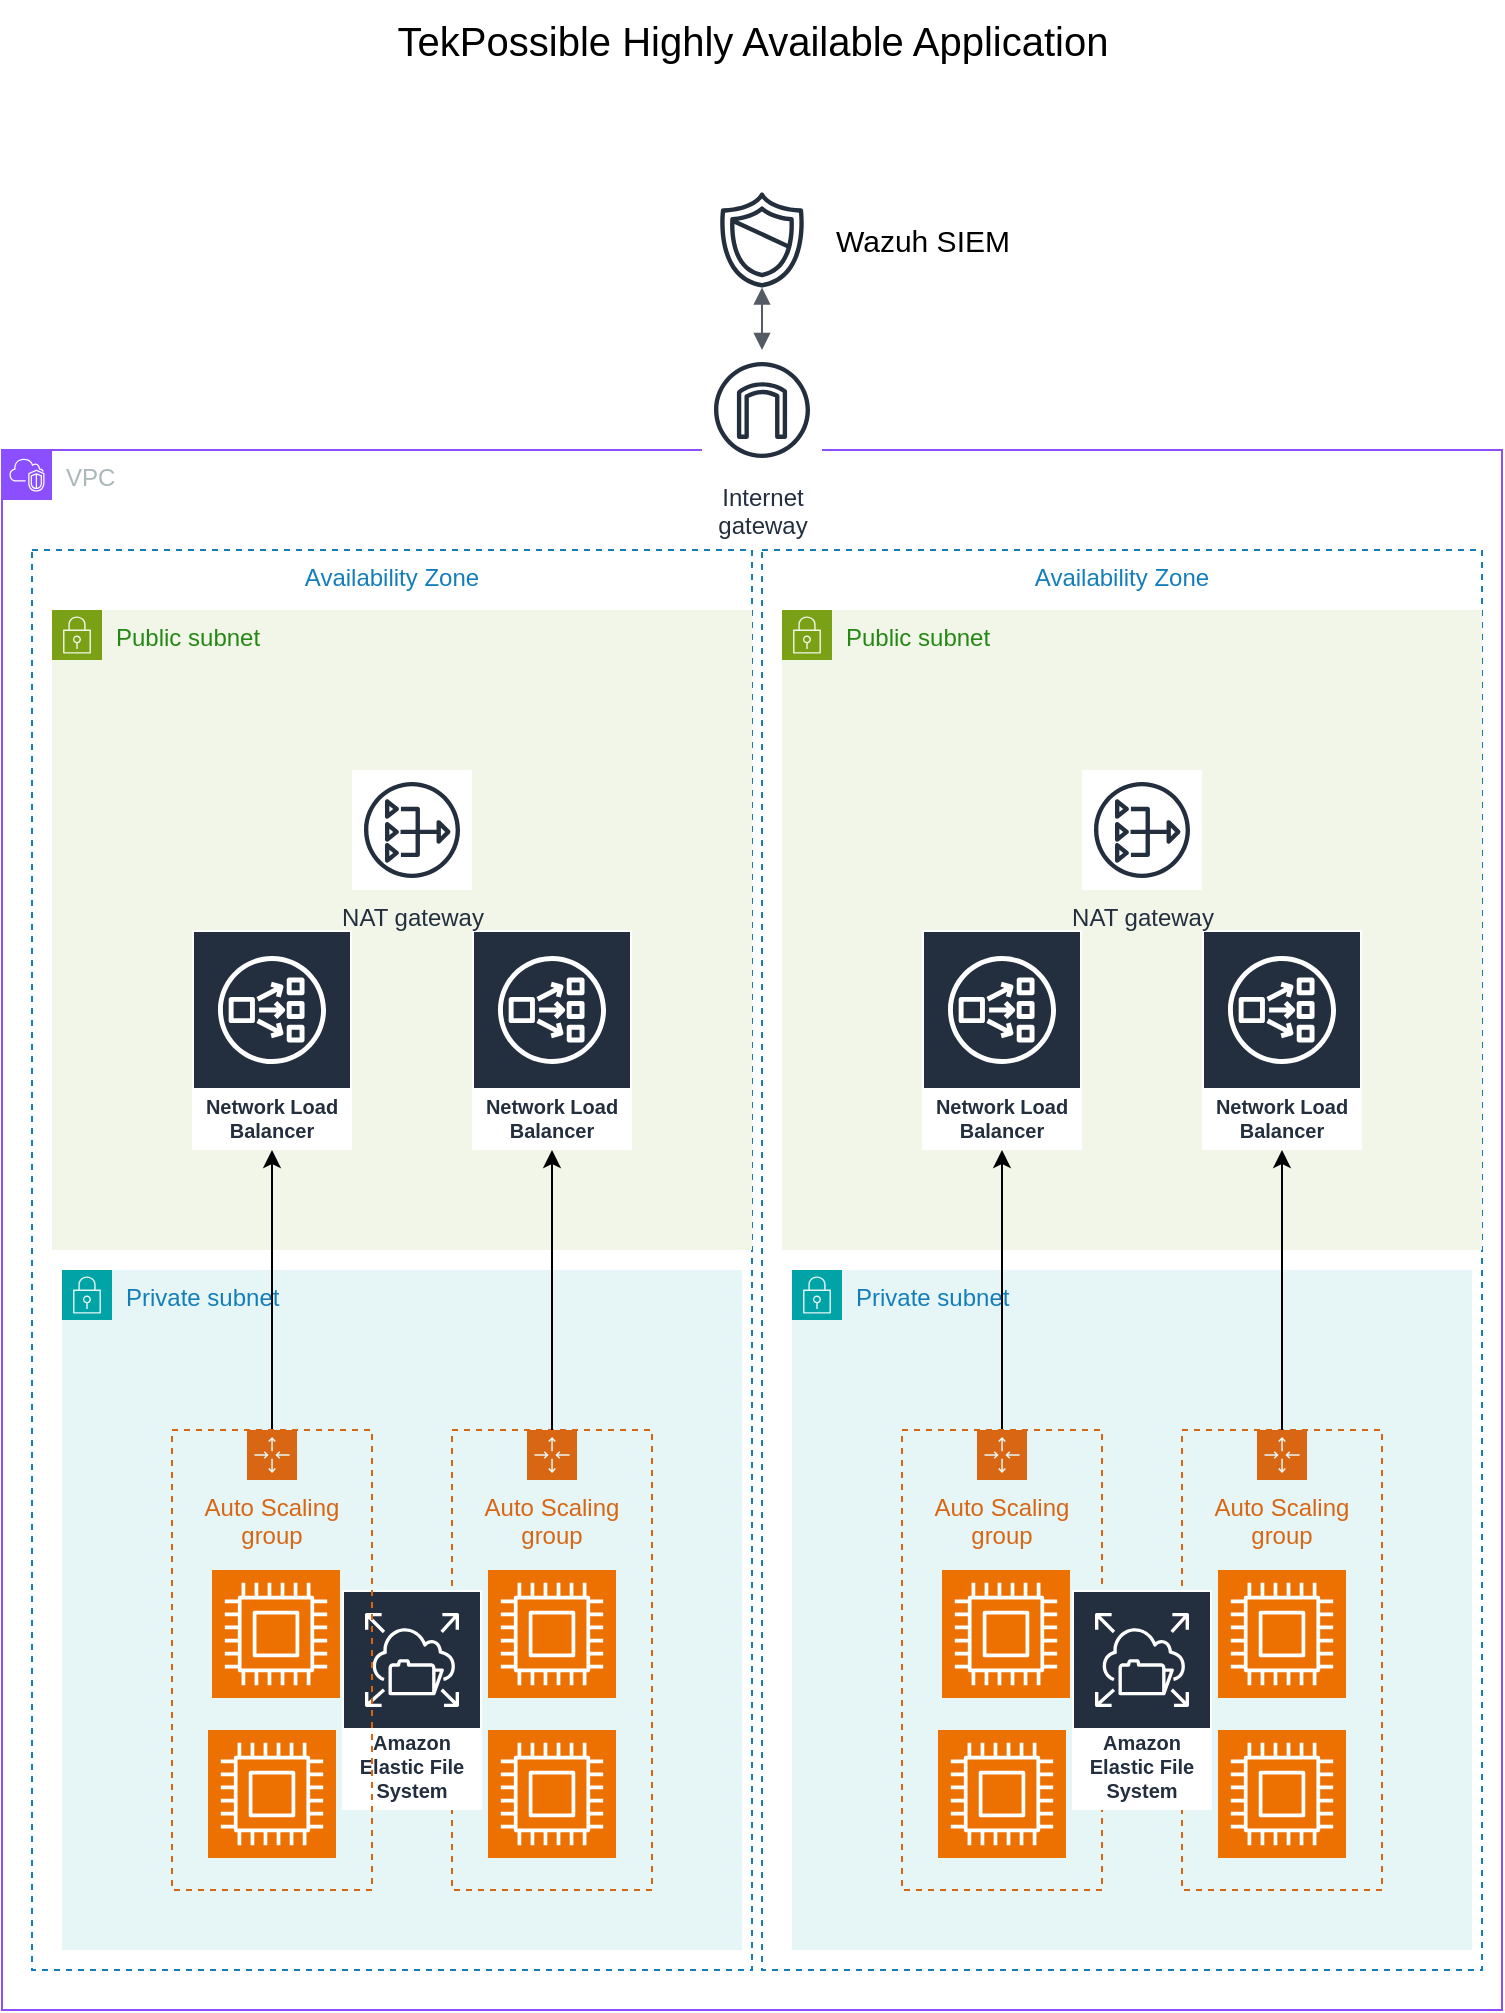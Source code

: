 <mxfile version="24.4.8" type="device">
  <diagram name="Page-1" id="oqBYtAuvIBq3ktMAz4ZT">
    <mxGraphModel dx="2049" dy="2343" grid="1" gridSize="10" guides="1" tooltips="1" connect="1" arrows="1" fold="1" page="1" pageScale="1" pageWidth="850" pageHeight="1100" math="0" shadow="0">
      <root>
        <mxCell id="0" />
        <mxCell id="1" parent="0" />
        <mxCell id="c7bV8VGsQU5B1r5c4YZn-3" value="VPC" style="points=[[0,0],[0.25,0],[0.5,0],[0.75,0],[1,0],[1,0.25],[1,0.5],[1,0.75],[1,1],[0.75,1],[0.5,1],[0.25,1],[0,1],[0,0.75],[0,0.5],[0,0.25]];outlineConnect=0;gradientColor=none;html=1;whiteSpace=wrap;fontSize=12;fontStyle=0;container=1;pointerEvents=0;collapsible=0;recursiveResize=0;shape=mxgraph.aws4.group;grIcon=mxgraph.aws4.group_vpc2;strokeColor=#8C4FFF;fillColor=none;verticalAlign=top;align=left;spacingLeft=30;fontColor=#AAB7B8;dashed=0;" vertex="1" parent="1">
          <mxGeometry x="50" y="90" width="750" height="780" as="geometry" />
        </mxCell>
        <mxCell id="c7bV8VGsQU5B1r5c4YZn-5" value="Availability Zone" style="fillColor=none;strokeColor=#147EBA;dashed=1;verticalAlign=top;fontStyle=0;fontColor=#147EBA;whiteSpace=wrap;html=1;" vertex="1" parent="c7bV8VGsQU5B1r5c4YZn-3">
          <mxGeometry x="380" y="50" width="360" height="710" as="geometry" />
        </mxCell>
        <mxCell id="c7bV8VGsQU5B1r5c4YZn-7" value="Public subnet" style="points=[[0,0],[0.25,0],[0.5,0],[0.75,0],[1,0],[1,0.25],[1,0.5],[1,0.75],[1,1],[0.75,1],[0.5,1],[0.25,1],[0,1],[0,0.75],[0,0.5],[0,0.25]];outlineConnect=0;gradientColor=none;html=1;whiteSpace=wrap;fontSize=12;fontStyle=0;container=1;pointerEvents=0;collapsible=0;recursiveResize=0;shape=mxgraph.aws4.group;grIcon=mxgraph.aws4.group_security_group;grStroke=0;strokeColor=#7AA116;fillColor=#F2F6E8;verticalAlign=top;align=left;spacingLeft=30;fontColor=#248814;dashed=0;" vertex="1" parent="c7bV8VGsQU5B1r5c4YZn-3">
          <mxGeometry x="390" y="80" width="350" height="320" as="geometry" />
        </mxCell>
        <mxCell id="c7bV8VGsQU5B1r5c4YZn-21" value="Network Load Balancer" style="sketch=0;outlineConnect=0;fontColor=#232F3E;gradientColor=none;strokeColor=#ffffff;fillColor=#232F3E;dashed=0;verticalLabelPosition=middle;verticalAlign=bottom;align=center;html=1;whiteSpace=wrap;fontSize=10;fontStyle=1;spacing=3;shape=mxgraph.aws4.productIcon;prIcon=mxgraph.aws4.network_load_balancer;" vertex="1" parent="c7bV8VGsQU5B1r5c4YZn-7">
          <mxGeometry x="70" y="160" width="80" height="110" as="geometry" />
        </mxCell>
        <mxCell id="c7bV8VGsQU5B1r5c4YZn-9" value="Private subnet" style="points=[[0,0],[0.25,0],[0.5,0],[0.75,0],[1,0],[1,0.25],[1,0.5],[1,0.75],[1,1],[0.75,1],[0.5,1],[0.25,1],[0,1],[0,0.75],[0,0.5],[0,0.25]];outlineConnect=0;gradientColor=none;html=1;whiteSpace=wrap;fontSize=12;fontStyle=0;container=1;pointerEvents=0;collapsible=0;recursiveResize=0;shape=mxgraph.aws4.group;grIcon=mxgraph.aws4.group_security_group;grStroke=0;strokeColor=#00A4A6;fillColor=#E6F6F7;verticalAlign=top;align=left;spacingLeft=30;fontColor=#147EBA;dashed=0;" vertex="1" parent="c7bV8VGsQU5B1r5c4YZn-3">
          <mxGeometry x="395" y="410" width="340" height="340" as="geometry" />
        </mxCell>
        <mxCell id="c7bV8VGsQU5B1r5c4YZn-17" value="Auto Scaling group" style="points=[[0,0],[0.25,0],[0.5,0],[0.75,0],[1,0],[1,0.25],[1,0.5],[1,0.75],[1,1],[0.75,1],[0.5,1],[0.25,1],[0,1],[0,0.75],[0,0.5],[0,0.25]];outlineConnect=0;gradientColor=none;html=1;whiteSpace=wrap;fontSize=12;fontStyle=0;container=1;pointerEvents=0;collapsible=0;recursiveResize=0;shape=mxgraph.aws4.groupCenter;grIcon=mxgraph.aws4.group_auto_scaling_group;grStroke=1;strokeColor=#D86613;fillColor=none;verticalAlign=top;align=center;fontColor=#D86613;dashed=1;spacingTop=25;" vertex="1" parent="c7bV8VGsQU5B1r5c4YZn-9">
          <mxGeometry x="195" y="80" width="100" height="230" as="geometry" />
        </mxCell>
        <mxCell id="c7bV8VGsQU5B1r5c4YZn-37" value="" style="sketch=0;points=[[0,0,0],[0.25,0,0],[0.5,0,0],[0.75,0,0],[1,0,0],[0,1,0],[0.25,1,0],[0.5,1,0],[0.75,1,0],[1,1,0],[0,0.25,0],[0,0.5,0],[0,0.75,0],[1,0.25,0],[1,0.5,0],[1,0.75,0]];outlineConnect=0;fontColor=#232F3E;fillColor=#ED7100;strokeColor=#ffffff;dashed=0;verticalLabelPosition=bottom;verticalAlign=top;align=center;html=1;fontSize=12;fontStyle=0;aspect=fixed;shape=mxgraph.aws4.resourceIcon;resIcon=mxgraph.aws4.compute;" vertex="1" parent="c7bV8VGsQU5B1r5c4YZn-17">
          <mxGeometry x="18" y="150" width="64" height="64" as="geometry" />
        </mxCell>
        <mxCell id="c7bV8VGsQU5B1r5c4YZn-11" value="Network Load Balancer" style="sketch=0;outlineConnect=0;fontColor=#232F3E;gradientColor=none;strokeColor=#ffffff;fillColor=#232F3E;dashed=0;verticalLabelPosition=middle;verticalAlign=bottom;align=center;html=1;whiteSpace=wrap;fontSize=10;fontStyle=1;spacing=3;shape=mxgraph.aws4.productIcon;prIcon=mxgraph.aws4.network_load_balancer;" vertex="1" parent="c7bV8VGsQU5B1r5c4YZn-3">
          <mxGeometry x="600" y="240" width="80" height="110" as="geometry" />
        </mxCell>
        <mxCell id="c7bV8VGsQU5B1r5c4YZn-23" style="edgeStyle=orthogonalEdgeStyle;rounded=0;orthogonalLoop=1;jettySize=auto;html=1;exitX=0.5;exitY=0;exitDx=0;exitDy=0;" edge="1" parent="c7bV8VGsQU5B1r5c4YZn-3" source="c7bV8VGsQU5B1r5c4YZn-17" target="c7bV8VGsQU5B1r5c4YZn-11">
          <mxGeometry relative="1" as="geometry" />
        </mxCell>
        <mxCell id="c7bV8VGsQU5B1r5c4YZn-14" value="NAT gateway" style="sketch=0;outlineConnect=0;fontColor=#232F3E;gradientColor=none;strokeColor=#232F3E;fillColor=#ffffff;dashed=0;verticalLabelPosition=bottom;verticalAlign=top;align=center;html=1;fontSize=12;fontStyle=0;aspect=fixed;shape=mxgraph.aws4.resourceIcon;resIcon=mxgraph.aws4.nat_gateway;" vertex="1" parent="c7bV8VGsQU5B1r5c4YZn-3">
          <mxGeometry x="540" y="160" width="60" height="60" as="geometry" />
        </mxCell>
        <mxCell id="c7bV8VGsQU5B1r5c4YZn-34" value="" style="sketch=0;points=[[0,0,0],[0.25,0,0],[0.5,0,0],[0.75,0,0],[1,0,0],[0,1,0],[0.25,1,0],[0.5,1,0],[0.75,1,0],[1,1,0],[0,0.25,0],[0,0.5,0],[0,0.75,0],[1,0.25,0],[1,0.5,0],[1,0.75,0]];outlineConnect=0;fontColor=#232F3E;fillColor=#ED7100;strokeColor=#ffffff;dashed=0;verticalLabelPosition=bottom;verticalAlign=top;align=center;html=1;fontSize=12;fontStyle=0;aspect=fixed;shape=mxgraph.aws4.resourceIcon;resIcon=mxgraph.aws4.compute;" vertex="1" parent="c7bV8VGsQU5B1r5c4YZn-3">
          <mxGeometry x="470" y="560" width="64" height="64" as="geometry" />
        </mxCell>
        <mxCell id="c7bV8VGsQU5B1r5c4YZn-36" value="" style="sketch=0;points=[[0,0,0],[0.25,0,0],[0.5,0,0],[0.75,0,0],[1,0,0],[0,1,0],[0.25,1,0],[0.5,1,0],[0.75,1,0],[1,1,0],[0,0.25,0],[0,0.5,0],[0,0.75,0],[1,0.25,0],[1,0.5,0],[1,0.75,0]];outlineConnect=0;fontColor=#232F3E;fillColor=#ED7100;strokeColor=#ffffff;dashed=0;verticalLabelPosition=bottom;verticalAlign=top;align=center;html=1;fontSize=12;fontStyle=0;aspect=fixed;shape=mxgraph.aws4.resourceIcon;resIcon=mxgraph.aws4.compute;" vertex="1" parent="c7bV8VGsQU5B1r5c4YZn-3">
          <mxGeometry x="608" y="560" width="64" height="64" as="geometry" />
        </mxCell>
        <mxCell id="c7bV8VGsQU5B1r5c4YZn-38" value="Availability Zone" style="fillColor=none;strokeColor=#147EBA;dashed=1;verticalAlign=top;fontStyle=0;fontColor=#147EBA;whiteSpace=wrap;html=1;" vertex="1" parent="c7bV8VGsQU5B1r5c4YZn-3">
          <mxGeometry x="15" y="50" width="360" height="710" as="geometry" />
        </mxCell>
        <mxCell id="c7bV8VGsQU5B1r5c4YZn-39" value="Public subnet" style="points=[[0,0],[0.25,0],[0.5,0],[0.75,0],[1,0],[1,0.25],[1,0.5],[1,0.75],[1,1],[0.75,1],[0.5,1],[0.25,1],[0,1],[0,0.75],[0,0.5],[0,0.25]];outlineConnect=0;gradientColor=none;html=1;whiteSpace=wrap;fontSize=12;fontStyle=0;container=1;pointerEvents=0;collapsible=0;recursiveResize=0;shape=mxgraph.aws4.group;grIcon=mxgraph.aws4.group_security_group;grStroke=0;strokeColor=#7AA116;fillColor=#F2F6E8;verticalAlign=top;align=left;spacingLeft=30;fontColor=#248814;dashed=0;" vertex="1" parent="c7bV8VGsQU5B1r5c4YZn-3">
          <mxGeometry x="25" y="80" width="350" height="320" as="geometry" />
        </mxCell>
        <mxCell id="c7bV8VGsQU5B1r5c4YZn-40" value="Network Load Balancer" style="sketch=0;outlineConnect=0;fontColor=#232F3E;gradientColor=none;strokeColor=#ffffff;fillColor=#232F3E;dashed=0;verticalLabelPosition=middle;verticalAlign=bottom;align=center;html=1;whiteSpace=wrap;fontSize=10;fontStyle=1;spacing=3;shape=mxgraph.aws4.productIcon;prIcon=mxgraph.aws4.network_load_balancer;" vertex="1" parent="c7bV8VGsQU5B1r5c4YZn-39">
          <mxGeometry x="70" y="160" width="80" height="110" as="geometry" />
        </mxCell>
        <mxCell id="c7bV8VGsQU5B1r5c4YZn-41" value="Private subnet" style="points=[[0,0],[0.25,0],[0.5,0],[0.75,0],[1,0],[1,0.25],[1,0.5],[1,0.75],[1,1],[0.75,1],[0.5,1],[0.25,1],[0,1],[0,0.75],[0,0.5],[0,0.25]];outlineConnect=0;gradientColor=none;html=1;whiteSpace=wrap;fontSize=12;fontStyle=0;container=1;pointerEvents=0;collapsible=0;recursiveResize=0;shape=mxgraph.aws4.group;grIcon=mxgraph.aws4.group_security_group;grStroke=0;strokeColor=#00A4A6;fillColor=#E6F6F7;verticalAlign=top;align=left;spacingLeft=30;fontColor=#147EBA;dashed=0;" vertex="1" parent="c7bV8VGsQU5B1r5c4YZn-3">
          <mxGeometry x="30" y="410" width="340" height="340" as="geometry" />
        </mxCell>
        <mxCell id="c7bV8VGsQU5B1r5c4YZn-42" value="Auto Scaling group" style="points=[[0,0],[0.25,0],[0.5,0],[0.75,0],[1,0],[1,0.25],[1,0.5],[1,0.75],[1,1],[0.75,1],[0.5,1],[0.25,1],[0,1],[0,0.75],[0,0.5],[0,0.25]];outlineConnect=0;gradientColor=none;html=1;whiteSpace=wrap;fontSize=12;fontStyle=0;container=1;pointerEvents=0;collapsible=0;recursiveResize=0;shape=mxgraph.aws4.groupCenter;grIcon=mxgraph.aws4.group_auto_scaling_group;grStroke=1;strokeColor=#D86613;fillColor=none;verticalAlign=top;align=center;fontColor=#D86613;dashed=1;spacingTop=25;" vertex="1" parent="c7bV8VGsQU5B1r5c4YZn-41">
          <mxGeometry x="195" y="80" width="100" height="230" as="geometry" />
        </mxCell>
        <mxCell id="c7bV8VGsQU5B1r5c4YZn-43" value="" style="sketch=0;points=[[0,0,0],[0.25,0,0],[0.5,0,0],[0.75,0,0],[1,0,0],[0,1,0],[0.25,1,0],[0.5,1,0],[0.75,1,0],[1,1,0],[0,0.25,0],[0,0.5,0],[0,0.75,0],[1,0.25,0],[1,0.5,0],[1,0.75,0]];outlineConnect=0;fontColor=#232F3E;fillColor=#ED7100;strokeColor=#ffffff;dashed=0;verticalLabelPosition=bottom;verticalAlign=top;align=center;html=1;fontSize=12;fontStyle=0;aspect=fixed;shape=mxgraph.aws4.resourceIcon;resIcon=mxgraph.aws4.compute;" vertex="1" parent="c7bV8VGsQU5B1r5c4YZn-42">
          <mxGeometry x="18" y="150" width="64" height="64" as="geometry" />
        </mxCell>
        <mxCell id="c7bV8VGsQU5B1r5c4YZn-63" value="Amazon Elastic File System" style="sketch=0;outlineConnect=0;fontColor=#232F3E;gradientColor=none;strokeColor=#ffffff;fillColor=#232F3E;dashed=0;verticalLabelPosition=middle;verticalAlign=bottom;align=center;html=1;whiteSpace=wrap;fontSize=10;fontStyle=1;spacing=3;shape=mxgraph.aws4.productIcon;prIcon=mxgraph.aws4.elastic_file_system;" vertex="1" parent="c7bV8VGsQU5B1r5c4YZn-41">
          <mxGeometry x="140" y="160" width="70" height="110" as="geometry" />
        </mxCell>
        <mxCell id="c7bV8VGsQU5B1r5c4YZn-44" value="Network Load Balancer" style="sketch=0;outlineConnect=0;fontColor=#232F3E;gradientColor=none;strokeColor=#ffffff;fillColor=#232F3E;dashed=0;verticalLabelPosition=middle;verticalAlign=bottom;align=center;html=1;whiteSpace=wrap;fontSize=10;fontStyle=1;spacing=3;shape=mxgraph.aws4.productIcon;prIcon=mxgraph.aws4.network_load_balancer;" vertex="1" parent="c7bV8VGsQU5B1r5c4YZn-3">
          <mxGeometry x="235" y="240" width="80" height="110" as="geometry" />
        </mxCell>
        <mxCell id="c7bV8VGsQU5B1r5c4YZn-45" style="edgeStyle=orthogonalEdgeStyle;rounded=0;orthogonalLoop=1;jettySize=auto;html=1;exitX=0.5;exitY=0;exitDx=0;exitDy=0;" edge="1" parent="c7bV8VGsQU5B1r5c4YZn-3" source="c7bV8VGsQU5B1r5c4YZn-42" target="c7bV8VGsQU5B1r5c4YZn-44">
          <mxGeometry relative="1" as="geometry" />
        </mxCell>
        <mxCell id="c7bV8VGsQU5B1r5c4YZn-46" value="NAT gateway" style="sketch=0;outlineConnect=0;fontColor=#232F3E;gradientColor=none;strokeColor=#232F3E;fillColor=#ffffff;dashed=0;verticalLabelPosition=bottom;verticalAlign=top;align=center;html=1;fontSize=12;fontStyle=0;aspect=fixed;shape=mxgraph.aws4.resourceIcon;resIcon=mxgraph.aws4.nat_gateway;" vertex="1" parent="c7bV8VGsQU5B1r5c4YZn-3">
          <mxGeometry x="175" y="160" width="60" height="60" as="geometry" />
        </mxCell>
        <mxCell id="c7bV8VGsQU5B1r5c4YZn-47" value="" style="sketch=0;points=[[0,0,0],[0.25,0,0],[0.5,0,0],[0.75,0,0],[1,0,0],[0,1,0],[0.25,1,0],[0.5,1,0],[0.75,1,0],[1,1,0],[0,0.25,0],[0,0.5,0],[0,0.75,0],[1,0.25,0],[1,0.5,0],[1,0.75,0]];outlineConnect=0;fontColor=#232F3E;fillColor=#ED7100;strokeColor=#ffffff;dashed=0;verticalLabelPosition=bottom;verticalAlign=top;align=center;html=1;fontSize=12;fontStyle=0;aspect=fixed;shape=mxgraph.aws4.resourceIcon;resIcon=mxgraph.aws4.compute;" vertex="1" parent="c7bV8VGsQU5B1r5c4YZn-3">
          <mxGeometry x="105" y="560" width="64" height="64" as="geometry" />
        </mxCell>
        <mxCell id="c7bV8VGsQU5B1r5c4YZn-48" value="" style="sketch=0;points=[[0,0,0],[0.25,0,0],[0.5,0,0],[0.75,0,0],[1,0,0],[0,1,0],[0.25,1,0],[0.5,1,0],[0.75,1,0],[1,1,0],[0,0.25,0],[0,0.5,0],[0,0.75,0],[1,0.25,0],[1,0.5,0],[1,0.75,0]];outlineConnect=0;fontColor=#232F3E;fillColor=#ED7100;strokeColor=#ffffff;dashed=0;verticalLabelPosition=bottom;verticalAlign=top;align=center;html=1;fontSize=12;fontStyle=0;aspect=fixed;shape=mxgraph.aws4.resourceIcon;resIcon=mxgraph.aws4.compute;" vertex="1" parent="c7bV8VGsQU5B1r5c4YZn-3">
          <mxGeometry x="243" y="560" width="64" height="64" as="geometry" />
        </mxCell>
        <mxCell id="c7bV8VGsQU5B1r5c4YZn-50" style="edgeStyle=orthogonalEdgeStyle;rounded=0;orthogonalLoop=1;jettySize=auto;html=1;exitX=0.5;exitY=0;exitDx=0;exitDy=0;" edge="1" parent="c7bV8VGsQU5B1r5c4YZn-3" source="c7bV8VGsQU5B1r5c4YZn-51" target="c7bV8VGsQU5B1r5c4YZn-40">
          <mxGeometry relative="1" as="geometry" />
        </mxCell>
        <mxCell id="c7bV8VGsQU5B1r5c4YZn-51" value="Auto Scaling group" style="points=[[0,0],[0.25,0],[0.5,0],[0.75,0],[1,0],[1,0.25],[1,0.5],[1,0.75],[1,1],[0.75,1],[0.5,1],[0.25,1],[0,1],[0,0.75],[0,0.5],[0,0.25]];outlineConnect=0;gradientColor=none;html=1;whiteSpace=wrap;fontSize=12;fontStyle=0;container=1;pointerEvents=0;collapsible=0;recursiveResize=0;shape=mxgraph.aws4.groupCenter;grIcon=mxgraph.aws4.group_auto_scaling_group;grStroke=1;strokeColor=#D86613;fillColor=none;verticalAlign=top;align=center;fontColor=#D86613;dashed=1;spacingTop=25;" vertex="1" parent="c7bV8VGsQU5B1r5c4YZn-3">
          <mxGeometry x="85" y="490" width="100" height="230" as="geometry" />
        </mxCell>
        <mxCell id="c7bV8VGsQU5B1r5c4YZn-52" value="" style="sketch=0;points=[[0,0,0],[0.25,0,0],[0.5,0,0],[0.75,0,0],[1,0,0],[0,1,0],[0.25,1,0],[0.5,1,0],[0.75,1,0],[1,1,0],[0,0.25,0],[0,0.5,0],[0,0.75,0],[1,0.25,0],[1,0.5,0],[1,0.75,0]];outlineConnect=0;fontColor=#232F3E;fillColor=#ED7100;strokeColor=#ffffff;dashed=0;verticalLabelPosition=bottom;verticalAlign=top;align=center;html=1;fontSize=12;fontStyle=0;aspect=fixed;shape=mxgraph.aws4.resourceIcon;resIcon=mxgraph.aws4.compute;" vertex="1" parent="c7bV8VGsQU5B1r5c4YZn-51">
          <mxGeometry x="18" y="150" width="64" height="64" as="geometry" />
        </mxCell>
        <mxCell id="c7bV8VGsQU5B1r5c4YZn-12" value="Internet&#xa;gateway" style="sketch=0;outlineConnect=0;fontColor=#232F3E;gradientColor=none;strokeColor=#232F3E;fillColor=#ffffff;dashed=0;verticalLabelPosition=bottom;verticalAlign=top;align=center;html=1;fontSize=12;fontStyle=0;aspect=fixed;shape=mxgraph.aws4.resourceIcon;resIcon=mxgraph.aws4.internet_gateway;" vertex="1" parent="1">
          <mxGeometry x="400" y="40" width="60" height="60" as="geometry" />
        </mxCell>
        <mxCell id="c7bV8VGsQU5B1r5c4YZn-22" style="edgeStyle=orthogonalEdgeStyle;rounded=0;orthogonalLoop=1;jettySize=auto;html=1;exitX=0.5;exitY=0;exitDx=0;exitDy=0;" edge="1" parent="1" source="c7bV8VGsQU5B1r5c4YZn-18" target="c7bV8VGsQU5B1r5c4YZn-21">
          <mxGeometry relative="1" as="geometry" />
        </mxCell>
        <mxCell id="c7bV8VGsQU5B1r5c4YZn-18" value="Auto Scaling group" style="points=[[0,0],[0.25,0],[0.5,0],[0.75,0],[1,0],[1,0.25],[1,0.5],[1,0.75],[1,1],[0.75,1],[0.5,1],[0.25,1],[0,1],[0,0.75],[0,0.5],[0,0.25]];outlineConnect=0;gradientColor=none;html=1;whiteSpace=wrap;fontSize=12;fontStyle=0;container=1;pointerEvents=0;collapsible=0;recursiveResize=0;shape=mxgraph.aws4.groupCenter;grIcon=mxgraph.aws4.group_auto_scaling_group;grStroke=1;strokeColor=#D86613;fillColor=none;verticalAlign=top;align=center;fontColor=#D86613;dashed=1;spacingTop=25;" vertex="1" parent="1">
          <mxGeometry x="500" y="580" width="100" height="230" as="geometry" />
        </mxCell>
        <mxCell id="c7bV8VGsQU5B1r5c4YZn-35" value="" style="sketch=0;points=[[0,0,0],[0.25,0,0],[0.5,0,0],[0.75,0,0],[1,0,0],[0,1,0],[0.25,1,0],[0.5,1,0],[0.75,1,0],[1,1,0],[0,0.25,0],[0,0.5,0],[0,0.75,0],[1,0.25,0],[1,0.5,0],[1,0.75,0]];outlineConnect=0;fontColor=#232F3E;fillColor=#ED7100;strokeColor=#ffffff;dashed=0;verticalLabelPosition=bottom;verticalAlign=top;align=center;html=1;fontSize=12;fontStyle=0;aspect=fixed;shape=mxgraph.aws4.resourceIcon;resIcon=mxgraph.aws4.compute;" vertex="1" parent="c7bV8VGsQU5B1r5c4YZn-18">
          <mxGeometry x="18" y="150" width="64" height="64" as="geometry" />
        </mxCell>
        <mxCell id="c7bV8VGsQU5B1r5c4YZn-55" value="&lt;font style=&quot;font-size: 15px;&quot;&gt;Wazuh SIEM&lt;/font&gt;" style="text;html=1;align=center;verticalAlign=middle;resizable=0;points=[];autosize=1;strokeColor=none;fillColor=none;" vertex="1" parent="1">
          <mxGeometry x="455" y="-30" width="110" height="30" as="geometry" />
        </mxCell>
        <mxCell id="c7bV8VGsQU5B1r5c4YZn-62" value="Amazon Elastic File System" style="sketch=0;outlineConnect=0;fontColor=#232F3E;gradientColor=none;strokeColor=#ffffff;fillColor=#232F3E;dashed=0;verticalLabelPosition=middle;verticalAlign=bottom;align=center;html=1;whiteSpace=wrap;fontSize=10;fontStyle=1;spacing=3;shape=mxgraph.aws4.productIcon;prIcon=mxgraph.aws4.elastic_file_system;" vertex="1" parent="1">
          <mxGeometry x="585" y="660" width="70" height="110" as="geometry" />
        </mxCell>
        <mxCell id="c7bV8VGsQU5B1r5c4YZn-64" value="" style="sketch=0;outlineConnect=0;fontColor=#232F3E;gradientColor=none;fillColor=#232F3D;strokeColor=none;dashed=0;verticalLabelPosition=bottom;verticalAlign=top;align=center;html=1;fontSize=12;fontStyle=0;aspect=fixed;pointerEvents=1;shape=mxgraph.aws4.shield2;" vertex="1" parent="1">
          <mxGeometry x="405" y="-40" width="50" height="50" as="geometry" />
        </mxCell>
        <mxCell id="c7bV8VGsQU5B1r5c4YZn-65" value="" style="edgeStyle=orthogonalEdgeStyle;html=1;endArrow=block;elbow=vertical;startArrow=block;startFill=1;endFill=1;strokeColor=#545B64;rounded=0;" edge="1" parent="1" source="c7bV8VGsQU5B1r5c4YZn-64" target="c7bV8VGsQU5B1r5c4YZn-12">
          <mxGeometry width="100" relative="1" as="geometry">
            <mxPoint x="470" y="30" as="sourcePoint" />
            <mxPoint x="570" y="30" as="targetPoint" />
          </mxGeometry>
        </mxCell>
        <mxCell id="c7bV8VGsQU5B1r5c4YZn-66" value="&lt;font style=&quot;font-size: 20px;&quot;&gt;TekPossible Highly Available Application&lt;/font&gt;" style="text;html=1;align=center;verticalAlign=middle;resizable=0;points=[];autosize=1;strokeColor=none;fillColor=none;" vertex="1" parent="1">
          <mxGeometry x="235" y="-135" width="380" height="40" as="geometry" />
        </mxCell>
      </root>
    </mxGraphModel>
  </diagram>
</mxfile>
